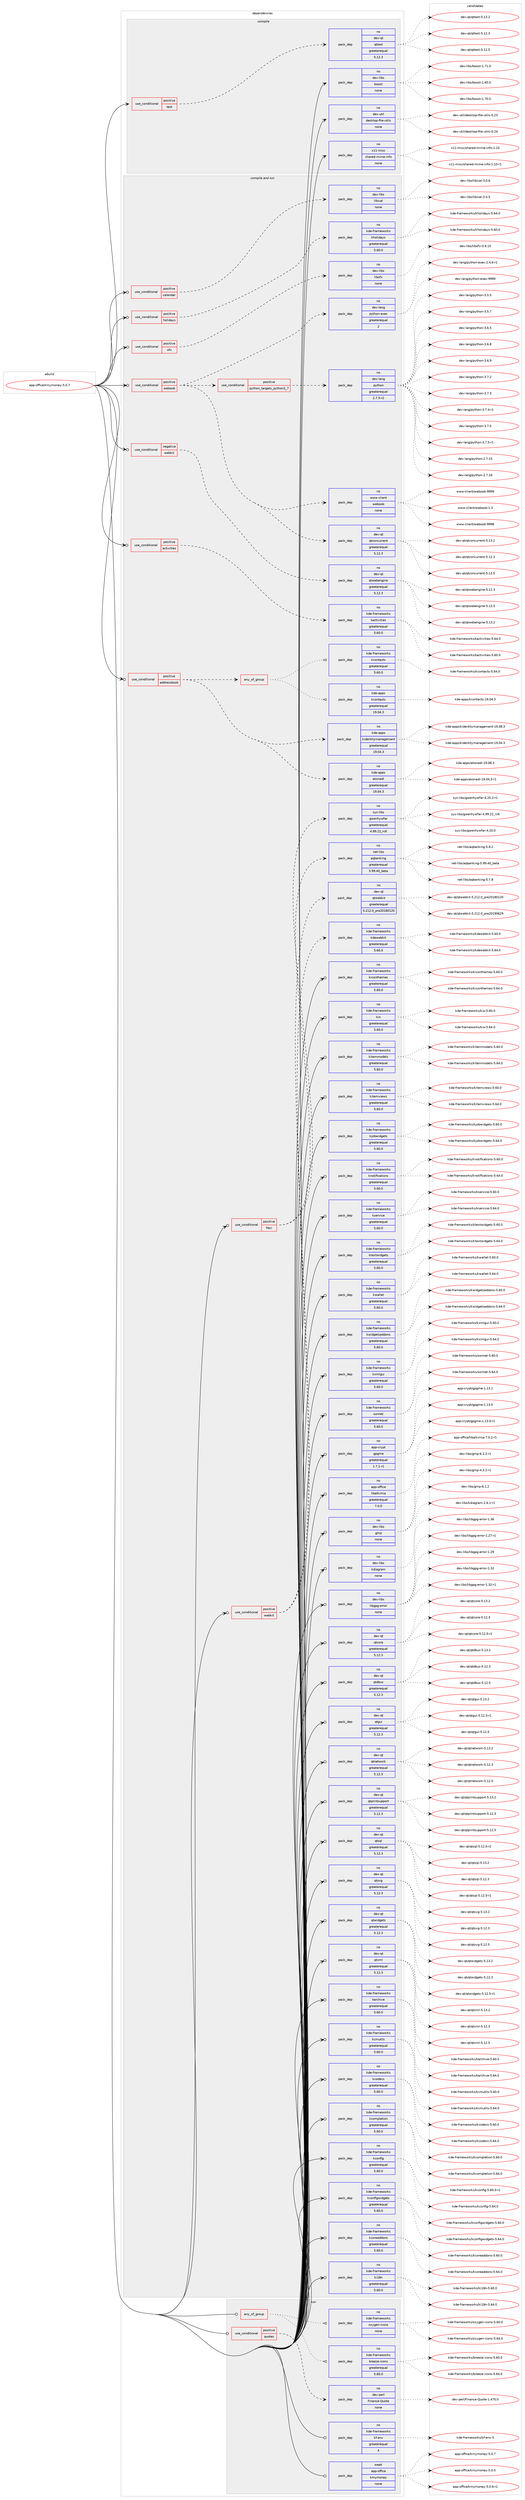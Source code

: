 digraph prolog {

# *************
# Graph options
# *************

newrank=true;
concentrate=true;
compound=true;
graph [rankdir=LR,fontname=Helvetica,fontsize=10,ranksep=1.5];#, ranksep=2.5, nodesep=0.2];
edge  [arrowhead=vee];
node  [fontname=Helvetica,fontsize=10];

# **********
# The ebuild
# **********

subgraph cluster_leftcol {
color=gray;
rank=same;
label=<<i>ebuild</i>>;
id [label="app-office/kmymoney-5.0.7", color=red, width=4, href="../app-office/kmymoney-5.0.7.svg"];
}

# ****************
# The dependencies
# ****************

subgraph cluster_midcol {
color=gray;
label=<<i>dependencies</i>>;
subgraph cluster_compile {
fillcolor="#eeeeee";
style=filled;
label=<<i>compile</i>>;
subgraph cond120029 {
dependency502723 [label=<<TABLE BORDER="0" CELLBORDER="1" CELLSPACING="0" CELLPADDING="4"><TR><TD ROWSPAN="3" CELLPADDING="10">use_conditional</TD></TR><TR><TD>positive</TD></TR><TR><TD>test</TD></TR></TABLE>>, shape=none, color=red];
subgraph pack373608 {
dependency502724 [label=<<TABLE BORDER="0" CELLBORDER="1" CELLSPACING="0" CELLPADDING="4" WIDTH="220"><TR><TD ROWSPAN="6" CELLPADDING="30">pack_dep</TD></TR><TR><TD WIDTH="110">no</TD></TR><TR><TD>dev-qt</TD></TR><TR><TD>qttest</TD></TR><TR><TD>greaterequal</TD></TR><TR><TD>5.12.3</TD></TR></TABLE>>, shape=none, color=blue];
}
dependency502723:e -> dependency502724:w [weight=20,style="dashed",arrowhead="vee"];
}
id:e -> dependency502723:w [weight=20,style="solid",arrowhead="vee"];
subgraph pack373609 {
dependency502725 [label=<<TABLE BORDER="0" CELLBORDER="1" CELLSPACING="0" CELLPADDING="4" WIDTH="220"><TR><TD ROWSPAN="6" CELLPADDING="30">pack_dep</TD></TR><TR><TD WIDTH="110">no</TD></TR><TR><TD>dev-libs</TD></TR><TR><TD>boost</TD></TR><TR><TD>none</TD></TR><TR><TD></TD></TR></TABLE>>, shape=none, color=blue];
}
id:e -> dependency502725:w [weight=20,style="solid",arrowhead="vee"];
subgraph pack373610 {
dependency502726 [label=<<TABLE BORDER="0" CELLBORDER="1" CELLSPACING="0" CELLPADDING="4" WIDTH="220"><TR><TD ROWSPAN="6" CELLPADDING="30">pack_dep</TD></TR><TR><TD WIDTH="110">no</TD></TR><TR><TD>dev-util</TD></TR><TR><TD>desktop-file-utils</TD></TR><TR><TD>none</TD></TR><TR><TD></TD></TR></TABLE>>, shape=none, color=blue];
}
id:e -> dependency502726:w [weight=20,style="solid",arrowhead="vee"];
subgraph pack373611 {
dependency502727 [label=<<TABLE BORDER="0" CELLBORDER="1" CELLSPACING="0" CELLPADDING="4" WIDTH="220"><TR><TD ROWSPAN="6" CELLPADDING="30">pack_dep</TD></TR><TR><TD WIDTH="110">no</TD></TR><TR><TD>x11-misc</TD></TR><TR><TD>shared-mime-info</TD></TR><TR><TD>none</TD></TR><TR><TD></TD></TR></TABLE>>, shape=none, color=blue];
}
id:e -> dependency502727:w [weight=20,style="solid",arrowhead="vee"];
}
subgraph cluster_compileandrun {
fillcolor="#eeeeee";
style=filled;
label=<<i>compile and run</i>>;
subgraph cond120030 {
dependency502728 [label=<<TABLE BORDER="0" CELLBORDER="1" CELLSPACING="0" CELLPADDING="4"><TR><TD ROWSPAN="3" CELLPADDING="10">use_conditional</TD></TR><TR><TD>negative</TD></TR><TR><TD>webkit</TD></TR></TABLE>>, shape=none, color=red];
subgraph pack373612 {
dependency502729 [label=<<TABLE BORDER="0" CELLBORDER="1" CELLSPACING="0" CELLPADDING="4" WIDTH="220"><TR><TD ROWSPAN="6" CELLPADDING="30">pack_dep</TD></TR><TR><TD WIDTH="110">no</TD></TR><TR><TD>dev-qt</TD></TR><TR><TD>qtwebengine</TD></TR><TR><TD>greaterequal</TD></TR><TR><TD>5.12.3</TD></TR></TABLE>>, shape=none, color=blue];
}
dependency502728:e -> dependency502729:w [weight=20,style="dashed",arrowhead="vee"];
}
id:e -> dependency502728:w [weight=20,style="solid",arrowhead="odotvee"];
subgraph cond120031 {
dependency502730 [label=<<TABLE BORDER="0" CELLBORDER="1" CELLSPACING="0" CELLPADDING="4"><TR><TD ROWSPAN="3" CELLPADDING="10">use_conditional</TD></TR><TR><TD>positive</TD></TR><TR><TD>activities</TD></TR></TABLE>>, shape=none, color=red];
subgraph pack373613 {
dependency502731 [label=<<TABLE BORDER="0" CELLBORDER="1" CELLSPACING="0" CELLPADDING="4" WIDTH="220"><TR><TD ROWSPAN="6" CELLPADDING="30">pack_dep</TD></TR><TR><TD WIDTH="110">no</TD></TR><TR><TD>kde-frameworks</TD></TR><TR><TD>kactivities</TD></TR><TR><TD>greaterequal</TD></TR><TR><TD>5.60.0</TD></TR></TABLE>>, shape=none, color=blue];
}
dependency502730:e -> dependency502731:w [weight=20,style="dashed",arrowhead="vee"];
}
id:e -> dependency502730:w [weight=20,style="solid",arrowhead="odotvee"];
subgraph cond120032 {
dependency502732 [label=<<TABLE BORDER="0" CELLBORDER="1" CELLSPACING="0" CELLPADDING="4"><TR><TD ROWSPAN="3" CELLPADDING="10">use_conditional</TD></TR><TR><TD>positive</TD></TR><TR><TD>addressbook</TD></TR></TABLE>>, shape=none, color=red];
subgraph any8770 {
dependency502733 [label=<<TABLE BORDER="0" CELLBORDER="1" CELLSPACING="0" CELLPADDING="4"><TR><TD CELLPADDING="10">any_of_group</TD></TR></TABLE>>, shape=none, color=red];subgraph pack373614 {
dependency502734 [label=<<TABLE BORDER="0" CELLBORDER="1" CELLSPACING="0" CELLPADDING="4" WIDTH="220"><TR><TD ROWSPAN="6" CELLPADDING="30">pack_dep</TD></TR><TR><TD WIDTH="110">no</TD></TR><TR><TD>kde-frameworks</TD></TR><TR><TD>kcontacts</TD></TR><TR><TD>greaterequal</TD></TR><TR><TD>5.60.0</TD></TR></TABLE>>, shape=none, color=blue];
}
dependency502733:e -> dependency502734:w [weight=20,style="dotted",arrowhead="oinv"];
subgraph pack373615 {
dependency502735 [label=<<TABLE BORDER="0" CELLBORDER="1" CELLSPACING="0" CELLPADDING="4" WIDTH="220"><TR><TD ROWSPAN="6" CELLPADDING="30">pack_dep</TD></TR><TR><TD WIDTH="110">no</TD></TR><TR><TD>kde-apps</TD></TR><TR><TD>kcontacts</TD></TR><TR><TD>greaterequal</TD></TR><TR><TD>19.04.3</TD></TR></TABLE>>, shape=none, color=blue];
}
dependency502733:e -> dependency502735:w [weight=20,style="dotted",arrowhead="oinv"];
}
dependency502732:e -> dependency502733:w [weight=20,style="dashed",arrowhead="vee"];
subgraph pack373616 {
dependency502736 [label=<<TABLE BORDER="0" CELLBORDER="1" CELLSPACING="0" CELLPADDING="4" WIDTH="220"><TR><TD ROWSPAN="6" CELLPADDING="30">pack_dep</TD></TR><TR><TD WIDTH="110">no</TD></TR><TR><TD>kde-apps</TD></TR><TR><TD>akonadi</TD></TR><TR><TD>greaterequal</TD></TR><TR><TD>19.04.3</TD></TR></TABLE>>, shape=none, color=blue];
}
dependency502732:e -> dependency502736:w [weight=20,style="dashed",arrowhead="vee"];
subgraph pack373617 {
dependency502737 [label=<<TABLE BORDER="0" CELLBORDER="1" CELLSPACING="0" CELLPADDING="4" WIDTH="220"><TR><TD ROWSPAN="6" CELLPADDING="30">pack_dep</TD></TR><TR><TD WIDTH="110">no</TD></TR><TR><TD>kde-apps</TD></TR><TR><TD>kidentitymanagement</TD></TR><TR><TD>greaterequal</TD></TR><TR><TD>19.04.3</TD></TR></TABLE>>, shape=none, color=blue];
}
dependency502732:e -> dependency502737:w [weight=20,style="dashed",arrowhead="vee"];
}
id:e -> dependency502732:w [weight=20,style="solid",arrowhead="odotvee"];
subgraph cond120033 {
dependency502738 [label=<<TABLE BORDER="0" CELLBORDER="1" CELLSPACING="0" CELLPADDING="4"><TR><TD ROWSPAN="3" CELLPADDING="10">use_conditional</TD></TR><TR><TD>positive</TD></TR><TR><TD>calendar</TD></TR></TABLE>>, shape=none, color=red];
subgraph pack373618 {
dependency502739 [label=<<TABLE BORDER="0" CELLBORDER="1" CELLSPACING="0" CELLPADDING="4" WIDTH="220"><TR><TD ROWSPAN="6" CELLPADDING="30">pack_dep</TD></TR><TR><TD WIDTH="110">no</TD></TR><TR><TD>dev-libs</TD></TR><TR><TD>libical</TD></TR><TR><TD>none</TD></TR><TR><TD></TD></TR></TABLE>>, shape=none, color=blue];
}
dependency502738:e -> dependency502739:w [weight=20,style="dashed",arrowhead="vee"];
}
id:e -> dependency502738:w [weight=20,style="solid",arrowhead="odotvee"];
subgraph cond120034 {
dependency502740 [label=<<TABLE BORDER="0" CELLBORDER="1" CELLSPACING="0" CELLPADDING="4"><TR><TD ROWSPAN="3" CELLPADDING="10">use_conditional</TD></TR><TR><TD>positive</TD></TR><TR><TD>hbci</TD></TR></TABLE>>, shape=none, color=red];
subgraph pack373619 {
dependency502741 [label=<<TABLE BORDER="0" CELLBORDER="1" CELLSPACING="0" CELLPADDING="4" WIDTH="220"><TR><TD ROWSPAN="6" CELLPADDING="30">pack_dep</TD></TR><TR><TD WIDTH="110">no</TD></TR><TR><TD>net-libs</TD></TR><TR><TD>aqbanking</TD></TR><TR><TD>greaterequal</TD></TR><TR><TD>5.99.40_beta</TD></TR></TABLE>>, shape=none, color=blue];
}
dependency502740:e -> dependency502741:w [weight=20,style="dashed",arrowhead="vee"];
subgraph pack373620 {
dependency502742 [label=<<TABLE BORDER="0" CELLBORDER="1" CELLSPACING="0" CELLPADDING="4" WIDTH="220"><TR><TD ROWSPAN="6" CELLPADDING="30">pack_dep</TD></TR><TR><TD WIDTH="110">no</TD></TR><TR><TD>sys-libs</TD></TR><TR><TD>gwenhywfar</TD></TR><TR><TD>greaterequal</TD></TR><TR><TD>4.99.22_rc6</TD></TR></TABLE>>, shape=none, color=blue];
}
dependency502740:e -> dependency502742:w [weight=20,style="dashed",arrowhead="vee"];
}
id:e -> dependency502740:w [weight=20,style="solid",arrowhead="odotvee"];
subgraph cond120035 {
dependency502743 [label=<<TABLE BORDER="0" CELLBORDER="1" CELLSPACING="0" CELLPADDING="4"><TR><TD ROWSPAN="3" CELLPADDING="10">use_conditional</TD></TR><TR><TD>positive</TD></TR><TR><TD>holidays</TD></TR></TABLE>>, shape=none, color=red];
subgraph pack373621 {
dependency502744 [label=<<TABLE BORDER="0" CELLBORDER="1" CELLSPACING="0" CELLPADDING="4" WIDTH="220"><TR><TD ROWSPAN="6" CELLPADDING="30">pack_dep</TD></TR><TR><TD WIDTH="110">no</TD></TR><TR><TD>kde-frameworks</TD></TR><TR><TD>kholidays</TD></TR><TR><TD>greaterequal</TD></TR><TR><TD>5.60.0</TD></TR></TABLE>>, shape=none, color=blue];
}
dependency502743:e -> dependency502744:w [weight=20,style="dashed",arrowhead="vee"];
}
id:e -> dependency502743:w [weight=20,style="solid",arrowhead="odotvee"];
subgraph cond120036 {
dependency502745 [label=<<TABLE BORDER="0" CELLBORDER="1" CELLSPACING="0" CELLPADDING="4"><TR><TD ROWSPAN="3" CELLPADDING="10">use_conditional</TD></TR><TR><TD>positive</TD></TR><TR><TD>ofx</TD></TR></TABLE>>, shape=none, color=red];
subgraph pack373622 {
dependency502746 [label=<<TABLE BORDER="0" CELLBORDER="1" CELLSPACING="0" CELLPADDING="4" WIDTH="220"><TR><TD ROWSPAN="6" CELLPADDING="30">pack_dep</TD></TR><TR><TD WIDTH="110">no</TD></TR><TR><TD>dev-libs</TD></TR><TR><TD>libofx</TD></TR><TR><TD>none</TD></TR><TR><TD></TD></TR></TABLE>>, shape=none, color=blue];
}
dependency502745:e -> dependency502746:w [weight=20,style="dashed",arrowhead="vee"];
}
id:e -> dependency502745:w [weight=20,style="solid",arrowhead="odotvee"];
subgraph cond120037 {
dependency502747 [label=<<TABLE BORDER="0" CELLBORDER="1" CELLSPACING="0" CELLPADDING="4"><TR><TD ROWSPAN="3" CELLPADDING="10">use_conditional</TD></TR><TR><TD>positive</TD></TR><TR><TD>webkit</TD></TR></TABLE>>, shape=none, color=red];
subgraph pack373623 {
dependency502748 [label=<<TABLE BORDER="0" CELLBORDER="1" CELLSPACING="0" CELLPADDING="4" WIDTH="220"><TR><TD ROWSPAN="6" CELLPADDING="30">pack_dep</TD></TR><TR><TD WIDTH="110">no</TD></TR><TR><TD>kde-frameworks</TD></TR><TR><TD>kdewebkit</TD></TR><TR><TD>greaterequal</TD></TR><TR><TD>5.60.0</TD></TR></TABLE>>, shape=none, color=blue];
}
dependency502747:e -> dependency502748:w [weight=20,style="dashed",arrowhead="vee"];
subgraph pack373624 {
dependency502749 [label=<<TABLE BORDER="0" CELLBORDER="1" CELLSPACING="0" CELLPADDING="4" WIDTH="220"><TR><TD ROWSPAN="6" CELLPADDING="30">pack_dep</TD></TR><TR><TD WIDTH="110">no</TD></TR><TR><TD>dev-qt</TD></TR><TR><TD>qtwebkit</TD></TR><TR><TD>greaterequal</TD></TR><TR><TD>5.212.0_pre20180120</TD></TR></TABLE>>, shape=none, color=blue];
}
dependency502747:e -> dependency502749:w [weight=20,style="dashed",arrowhead="vee"];
}
id:e -> dependency502747:w [weight=20,style="solid",arrowhead="odotvee"];
subgraph cond120038 {
dependency502750 [label=<<TABLE BORDER="0" CELLBORDER="1" CELLSPACING="0" CELLPADDING="4"><TR><TD ROWSPAN="3" CELLPADDING="10">use_conditional</TD></TR><TR><TD>positive</TD></TR><TR><TD>weboob</TD></TR></TABLE>>, shape=none, color=red];
subgraph cond120039 {
dependency502751 [label=<<TABLE BORDER="0" CELLBORDER="1" CELLSPACING="0" CELLPADDING="4"><TR><TD ROWSPAN="3" CELLPADDING="10">use_conditional</TD></TR><TR><TD>positive</TD></TR><TR><TD>python_targets_python2_7</TD></TR></TABLE>>, shape=none, color=red];
subgraph pack373625 {
dependency502752 [label=<<TABLE BORDER="0" CELLBORDER="1" CELLSPACING="0" CELLPADDING="4" WIDTH="220"><TR><TD ROWSPAN="6" CELLPADDING="30">pack_dep</TD></TR><TR><TD WIDTH="110">no</TD></TR><TR><TD>dev-lang</TD></TR><TR><TD>python</TD></TR><TR><TD>greaterequal</TD></TR><TR><TD>2.7.5-r2</TD></TR></TABLE>>, shape=none, color=blue];
}
dependency502751:e -> dependency502752:w [weight=20,style="dashed",arrowhead="vee"];
}
dependency502750:e -> dependency502751:w [weight=20,style="dashed",arrowhead="vee"];
subgraph pack373626 {
dependency502753 [label=<<TABLE BORDER="0" CELLBORDER="1" CELLSPACING="0" CELLPADDING="4" WIDTH="220"><TR><TD ROWSPAN="6" CELLPADDING="30">pack_dep</TD></TR><TR><TD WIDTH="110">no</TD></TR><TR><TD>dev-lang</TD></TR><TR><TD>python-exec</TD></TR><TR><TD>greaterequal</TD></TR><TR><TD>2</TD></TR></TABLE>>, shape=none, color=blue];
}
dependency502750:e -> dependency502753:w [weight=20,style="dashed",arrowhead="vee"];
subgraph pack373627 {
dependency502754 [label=<<TABLE BORDER="0" CELLBORDER="1" CELLSPACING="0" CELLPADDING="4" WIDTH="220"><TR><TD ROWSPAN="6" CELLPADDING="30">pack_dep</TD></TR><TR><TD WIDTH="110">no</TD></TR><TR><TD>dev-qt</TD></TR><TR><TD>qtconcurrent</TD></TR><TR><TD>greaterequal</TD></TR><TR><TD>5.12.3</TD></TR></TABLE>>, shape=none, color=blue];
}
dependency502750:e -> dependency502754:w [weight=20,style="dashed",arrowhead="vee"];
subgraph pack373628 {
dependency502755 [label=<<TABLE BORDER="0" CELLBORDER="1" CELLSPACING="0" CELLPADDING="4" WIDTH="220"><TR><TD ROWSPAN="6" CELLPADDING="30">pack_dep</TD></TR><TR><TD WIDTH="110">no</TD></TR><TR><TD>www-client</TD></TR><TR><TD>weboob</TD></TR><TR><TD>none</TD></TR><TR><TD></TD></TR></TABLE>>, shape=none, color=blue];
}
dependency502750:e -> dependency502755:w [weight=20,style="dashed",arrowhead="vee"];
}
id:e -> dependency502750:w [weight=20,style="solid",arrowhead="odotvee"];
subgraph pack373629 {
dependency502756 [label=<<TABLE BORDER="0" CELLBORDER="1" CELLSPACING="0" CELLPADDING="4" WIDTH="220"><TR><TD ROWSPAN="6" CELLPADDING="30">pack_dep</TD></TR><TR><TD WIDTH="110">no</TD></TR><TR><TD>app-crypt</TD></TR><TR><TD>gpgme</TD></TR><TR><TD>greaterequal</TD></TR><TR><TD>1.7.1-r1</TD></TR></TABLE>>, shape=none, color=blue];
}
id:e -> dependency502756:w [weight=20,style="solid",arrowhead="odotvee"];
subgraph pack373630 {
dependency502757 [label=<<TABLE BORDER="0" CELLBORDER="1" CELLSPACING="0" CELLPADDING="4" WIDTH="220"><TR><TD ROWSPAN="6" CELLPADDING="30">pack_dep</TD></TR><TR><TD WIDTH="110">no</TD></TR><TR><TD>app-office</TD></TR><TR><TD>libalkimia</TD></TR><TR><TD>greaterequal</TD></TR><TR><TD>7.0.0</TD></TR></TABLE>>, shape=none, color=blue];
}
id:e -> dependency502757:w [weight=20,style="solid",arrowhead="odotvee"];
subgraph pack373631 {
dependency502758 [label=<<TABLE BORDER="0" CELLBORDER="1" CELLSPACING="0" CELLPADDING="4" WIDTH="220"><TR><TD ROWSPAN="6" CELLPADDING="30">pack_dep</TD></TR><TR><TD WIDTH="110">no</TD></TR><TR><TD>dev-libs</TD></TR><TR><TD>gmp</TD></TR><TR><TD>none</TD></TR><TR><TD></TD></TR></TABLE>>, shape=none, color=blue];
}
id:e -> dependency502758:w [weight=20,style="solid",arrowhead="odotvee"];
subgraph pack373632 {
dependency502759 [label=<<TABLE BORDER="0" CELLBORDER="1" CELLSPACING="0" CELLPADDING="4" WIDTH="220"><TR><TD ROWSPAN="6" CELLPADDING="30">pack_dep</TD></TR><TR><TD WIDTH="110">no</TD></TR><TR><TD>dev-libs</TD></TR><TR><TD>kdiagram</TD></TR><TR><TD>none</TD></TR><TR><TD></TD></TR></TABLE>>, shape=none, color=blue];
}
id:e -> dependency502759:w [weight=20,style="solid",arrowhead="odotvee"];
subgraph pack373633 {
dependency502760 [label=<<TABLE BORDER="0" CELLBORDER="1" CELLSPACING="0" CELLPADDING="4" WIDTH="220"><TR><TD ROWSPAN="6" CELLPADDING="30">pack_dep</TD></TR><TR><TD WIDTH="110">no</TD></TR><TR><TD>dev-libs</TD></TR><TR><TD>libgpg-error</TD></TR><TR><TD>none</TD></TR><TR><TD></TD></TR></TABLE>>, shape=none, color=blue];
}
id:e -> dependency502760:w [weight=20,style="solid",arrowhead="odotvee"];
subgraph pack373634 {
dependency502761 [label=<<TABLE BORDER="0" CELLBORDER="1" CELLSPACING="0" CELLPADDING="4" WIDTH="220"><TR><TD ROWSPAN="6" CELLPADDING="30">pack_dep</TD></TR><TR><TD WIDTH="110">no</TD></TR><TR><TD>dev-qt</TD></TR><TR><TD>qtcore</TD></TR><TR><TD>greaterequal</TD></TR><TR><TD>5.12.3</TD></TR></TABLE>>, shape=none, color=blue];
}
id:e -> dependency502761:w [weight=20,style="solid",arrowhead="odotvee"];
subgraph pack373635 {
dependency502762 [label=<<TABLE BORDER="0" CELLBORDER="1" CELLSPACING="0" CELLPADDING="4" WIDTH="220"><TR><TD ROWSPAN="6" CELLPADDING="30">pack_dep</TD></TR><TR><TD WIDTH="110">no</TD></TR><TR><TD>dev-qt</TD></TR><TR><TD>qtdbus</TD></TR><TR><TD>greaterequal</TD></TR><TR><TD>5.12.3</TD></TR></TABLE>>, shape=none, color=blue];
}
id:e -> dependency502762:w [weight=20,style="solid",arrowhead="odotvee"];
subgraph pack373636 {
dependency502763 [label=<<TABLE BORDER="0" CELLBORDER="1" CELLSPACING="0" CELLPADDING="4" WIDTH="220"><TR><TD ROWSPAN="6" CELLPADDING="30">pack_dep</TD></TR><TR><TD WIDTH="110">no</TD></TR><TR><TD>dev-qt</TD></TR><TR><TD>qtgui</TD></TR><TR><TD>greaterequal</TD></TR><TR><TD>5.12.3</TD></TR></TABLE>>, shape=none, color=blue];
}
id:e -> dependency502763:w [weight=20,style="solid",arrowhead="odotvee"];
subgraph pack373637 {
dependency502764 [label=<<TABLE BORDER="0" CELLBORDER="1" CELLSPACING="0" CELLPADDING="4" WIDTH="220"><TR><TD ROWSPAN="6" CELLPADDING="30">pack_dep</TD></TR><TR><TD WIDTH="110">no</TD></TR><TR><TD>dev-qt</TD></TR><TR><TD>qtnetwork</TD></TR><TR><TD>greaterequal</TD></TR><TR><TD>5.12.3</TD></TR></TABLE>>, shape=none, color=blue];
}
id:e -> dependency502764:w [weight=20,style="solid",arrowhead="odotvee"];
subgraph pack373638 {
dependency502765 [label=<<TABLE BORDER="0" CELLBORDER="1" CELLSPACING="0" CELLPADDING="4" WIDTH="220"><TR><TD ROWSPAN="6" CELLPADDING="30">pack_dep</TD></TR><TR><TD WIDTH="110">no</TD></TR><TR><TD>dev-qt</TD></TR><TR><TD>qtprintsupport</TD></TR><TR><TD>greaterequal</TD></TR><TR><TD>5.12.3</TD></TR></TABLE>>, shape=none, color=blue];
}
id:e -> dependency502765:w [weight=20,style="solid",arrowhead="odotvee"];
subgraph pack373639 {
dependency502766 [label=<<TABLE BORDER="0" CELLBORDER="1" CELLSPACING="0" CELLPADDING="4" WIDTH="220"><TR><TD ROWSPAN="6" CELLPADDING="30">pack_dep</TD></TR><TR><TD WIDTH="110">no</TD></TR><TR><TD>dev-qt</TD></TR><TR><TD>qtsql</TD></TR><TR><TD>greaterequal</TD></TR><TR><TD>5.12.3</TD></TR></TABLE>>, shape=none, color=blue];
}
id:e -> dependency502766:w [weight=20,style="solid",arrowhead="odotvee"];
subgraph pack373640 {
dependency502767 [label=<<TABLE BORDER="0" CELLBORDER="1" CELLSPACING="0" CELLPADDING="4" WIDTH="220"><TR><TD ROWSPAN="6" CELLPADDING="30">pack_dep</TD></TR><TR><TD WIDTH="110">no</TD></TR><TR><TD>dev-qt</TD></TR><TR><TD>qtsvg</TD></TR><TR><TD>greaterequal</TD></TR><TR><TD>5.12.3</TD></TR></TABLE>>, shape=none, color=blue];
}
id:e -> dependency502767:w [weight=20,style="solid",arrowhead="odotvee"];
subgraph pack373641 {
dependency502768 [label=<<TABLE BORDER="0" CELLBORDER="1" CELLSPACING="0" CELLPADDING="4" WIDTH="220"><TR><TD ROWSPAN="6" CELLPADDING="30">pack_dep</TD></TR><TR><TD WIDTH="110">no</TD></TR><TR><TD>dev-qt</TD></TR><TR><TD>qtwidgets</TD></TR><TR><TD>greaterequal</TD></TR><TR><TD>5.12.3</TD></TR></TABLE>>, shape=none, color=blue];
}
id:e -> dependency502768:w [weight=20,style="solid",arrowhead="odotvee"];
subgraph pack373642 {
dependency502769 [label=<<TABLE BORDER="0" CELLBORDER="1" CELLSPACING="0" CELLPADDING="4" WIDTH="220"><TR><TD ROWSPAN="6" CELLPADDING="30">pack_dep</TD></TR><TR><TD WIDTH="110">no</TD></TR><TR><TD>dev-qt</TD></TR><TR><TD>qtxml</TD></TR><TR><TD>greaterequal</TD></TR><TR><TD>5.12.3</TD></TR></TABLE>>, shape=none, color=blue];
}
id:e -> dependency502769:w [weight=20,style="solid",arrowhead="odotvee"];
subgraph pack373643 {
dependency502770 [label=<<TABLE BORDER="0" CELLBORDER="1" CELLSPACING="0" CELLPADDING="4" WIDTH="220"><TR><TD ROWSPAN="6" CELLPADDING="30">pack_dep</TD></TR><TR><TD WIDTH="110">no</TD></TR><TR><TD>kde-frameworks</TD></TR><TR><TD>karchive</TD></TR><TR><TD>greaterequal</TD></TR><TR><TD>5.60.0</TD></TR></TABLE>>, shape=none, color=blue];
}
id:e -> dependency502770:w [weight=20,style="solid",arrowhead="odotvee"];
subgraph pack373644 {
dependency502771 [label=<<TABLE BORDER="0" CELLBORDER="1" CELLSPACING="0" CELLPADDING="4" WIDTH="220"><TR><TD ROWSPAN="6" CELLPADDING="30">pack_dep</TD></TR><TR><TD WIDTH="110">no</TD></TR><TR><TD>kde-frameworks</TD></TR><TR><TD>kcmutils</TD></TR><TR><TD>greaterequal</TD></TR><TR><TD>5.60.0</TD></TR></TABLE>>, shape=none, color=blue];
}
id:e -> dependency502771:w [weight=20,style="solid",arrowhead="odotvee"];
subgraph pack373645 {
dependency502772 [label=<<TABLE BORDER="0" CELLBORDER="1" CELLSPACING="0" CELLPADDING="4" WIDTH="220"><TR><TD ROWSPAN="6" CELLPADDING="30">pack_dep</TD></TR><TR><TD WIDTH="110">no</TD></TR><TR><TD>kde-frameworks</TD></TR><TR><TD>kcodecs</TD></TR><TR><TD>greaterequal</TD></TR><TR><TD>5.60.0</TD></TR></TABLE>>, shape=none, color=blue];
}
id:e -> dependency502772:w [weight=20,style="solid",arrowhead="odotvee"];
subgraph pack373646 {
dependency502773 [label=<<TABLE BORDER="0" CELLBORDER="1" CELLSPACING="0" CELLPADDING="4" WIDTH="220"><TR><TD ROWSPAN="6" CELLPADDING="30">pack_dep</TD></TR><TR><TD WIDTH="110">no</TD></TR><TR><TD>kde-frameworks</TD></TR><TR><TD>kcompletion</TD></TR><TR><TD>greaterequal</TD></TR><TR><TD>5.60.0</TD></TR></TABLE>>, shape=none, color=blue];
}
id:e -> dependency502773:w [weight=20,style="solid",arrowhead="odotvee"];
subgraph pack373647 {
dependency502774 [label=<<TABLE BORDER="0" CELLBORDER="1" CELLSPACING="0" CELLPADDING="4" WIDTH="220"><TR><TD ROWSPAN="6" CELLPADDING="30">pack_dep</TD></TR><TR><TD WIDTH="110">no</TD></TR><TR><TD>kde-frameworks</TD></TR><TR><TD>kconfig</TD></TR><TR><TD>greaterequal</TD></TR><TR><TD>5.60.0</TD></TR></TABLE>>, shape=none, color=blue];
}
id:e -> dependency502774:w [weight=20,style="solid",arrowhead="odotvee"];
subgraph pack373648 {
dependency502775 [label=<<TABLE BORDER="0" CELLBORDER="1" CELLSPACING="0" CELLPADDING="4" WIDTH="220"><TR><TD ROWSPAN="6" CELLPADDING="30">pack_dep</TD></TR><TR><TD WIDTH="110">no</TD></TR><TR><TD>kde-frameworks</TD></TR><TR><TD>kconfigwidgets</TD></TR><TR><TD>greaterequal</TD></TR><TR><TD>5.60.0</TD></TR></TABLE>>, shape=none, color=blue];
}
id:e -> dependency502775:w [weight=20,style="solid",arrowhead="odotvee"];
subgraph pack373649 {
dependency502776 [label=<<TABLE BORDER="0" CELLBORDER="1" CELLSPACING="0" CELLPADDING="4" WIDTH="220"><TR><TD ROWSPAN="6" CELLPADDING="30">pack_dep</TD></TR><TR><TD WIDTH="110">no</TD></TR><TR><TD>kde-frameworks</TD></TR><TR><TD>kcoreaddons</TD></TR><TR><TD>greaterequal</TD></TR><TR><TD>5.60.0</TD></TR></TABLE>>, shape=none, color=blue];
}
id:e -> dependency502776:w [weight=20,style="solid",arrowhead="odotvee"];
subgraph pack373650 {
dependency502777 [label=<<TABLE BORDER="0" CELLBORDER="1" CELLSPACING="0" CELLPADDING="4" WIDTH="220"><TR><TD ROWSPAN="6" CELLPADDING="30">pack_dep</TD></TR><TR><TD WIDTH="110">no</TD></TR><TR><TD>kde-frameworks</TD></TR><TR><TD>ki18n</TD></TR><TR><TD>greaterequal</TD></TR><TR><TD>5.60.0</TD></TR></TABLE>>, shape=none, color=blue];
}
id:e -> dependency502777:w [weight=20,style="solid",arrowhead="odotvee"];
subgraph pack373651 {
dependency502778 [label=<<TABLE BORDER="0" CELLBORDER="1" CELLSPACING="0" CELLPADDING="4" WIDTH="220"><TR><TD ROWSPAN="6" CELLPADDING="30">pack_dep</TD></TR><TR><TD WIDTH="110">no</TD></TR><TR><TD>kde-frameworks</TD></TR><TR><TD>kiconthemes</TD></TR><TR><TD>greaterequal</TD></TR><TR><TD>5.60.0</TD></TR></TABLE>>, shape=none, color=blue];
}
id:e -> dependency502778:w [weight=20,style="solid",arrowhead="odotvee"];
subgraph pack373652 {
dependency502779 [label=<<TABLE BORDER="0" CELLBORDER="1" CELLSPACING="0" CELLPADDING="4" WIDTH="220"><TR><TD ROWSPAN="6" CELLPADDING="30">pack_dep</TD></TR><TR><TD WIDTH="110">no</TD></TR><TR><TD>kde-frameworks</TD></TR><TR><TD>kio</TD></TR><TR><TD>greaterequal</TD></TR><TR><TD>5.60.0</TD></TR></TABLE>>, shape=none, color=blue];
}
id:e -> dependency502779:w [weight=20,style="solid",arrowhead="odotvee"];
subgraph pack373653 {
dependency502780 [label=<<TABLE BORDER="0" CELLBORDER="1" CELLSPACING="0" CELLPADDING="4" WIDTH="220"><TR><TD ROWSPAN="6" CELLPADDING="30">pack_dep</TD></TR><TR><TD WIDTH="110">no</TD></TR><TR><TD>kde-frameworks</TD></TR><TR><TD>kitemmodels</TD></TR><TR><TD>greaterequal</TD></TR><TR><TD>5.60.0</TD></TR></TABLE>>, shape=none, color=blue];
}
id:e -> dependency502780:w [weight=20,style="solid",arrowhead="odotvee"];
subgraph pack373654 {
dependency502781 [label=<<TABLE BORDER="0" CELLBORDER="1" CELLSPACING="0" CELLPADDING="4" WIDTH="220"><TR><TD ROWSPAN="6" CELLPADDING="30">pack_dep</TD></TR><TR><TD WIDTH="110">no</TD></TR><TR><TD>kde-frameworks</TD></TR><TR><TD>kitemviews</TD></TR><TR><TD>greaterequal</TD></TR><TR><TD>5.60.0</TD></TR></TABLE>>, shape=none, color=blue];
}
id:e -> dependency502781:w [weight=20,style="solid",arrowhead="odotvee"];
subgraph pack373655 {
dependency502782 [label=<<TABLE BORDER="0" CELLBORDER="1" CELLSPACING="0" CELLPADDING="4" WIDTH="220"><TR><TD ROWSPAN="6" CELLPADDING="30">pack_dep</TD></TR><TR><TD WIDTH="110">no</TD></TR><TR><TD>kde-frameworks</TD></TR><TR><TD>kjobwidgets</TD></TR><TR><TD>greaterequal</TD></TR><TR><TD>5.60.0</TD></TR></TABLE>>, shape=none, color=blue];
}
id:e -> dependency502782:w [weight=20,style="solid",arrowhead="odotvee"];
subgraph pack373656 {
dependency502783 [label=<<TABLE BORDER="0" CELLBORDER="1" CELLSPACING="0" CELLPADDING="4" WIDTH="220"><TR><TD ROWSPAN="6" CELLPADDING="30">pack_dep</TD></TR><TR><TD WIDTH="110">no</TD></TR><TR><TD>kde-frameworks</TD></TR><TR><TD>knotifications</TD></TR><TR><TD>greaterequal</TD></TR><TR><TD>5.60.0</TD></TR></TABLE>>, shape=none, color=blue];
}
id:e -> dependency502783:w [weight=20,style="solid",arrowhead="odotvee"];
subgraph pack373657 {
dependency502784 [label=<<TABLE BORDER="0" CELLBORDER="1" CELLSPACING="0" CELLPADDING="4" WIDTH="220"><TR><TD ROWSPAN="6" CELLPADDING="30">pack_dep</TD></TR><TR><TD WIDTH="110">no</TD></TR><TR><TD>kde-frameworks</TD></TR><TR><TD>kservice</TD></TR><TR><TD>greaterequal</TD></TR><TR><TD>5.60.0</TD></TR></TABLE>>, shape=none, color=blue];
}
id:e -> dependency502784:w [weight=20,style="solid",arrowhead="odotvee"];
subgraph pack373658 {
dependency502785 [label=<<TABLE BORDER="0" CELLBORDER="1" CELLSPACING="0" CELLPADDING="4" WIDTH="220"><TR><TD ROWSPAN="6" CELLPADDING="30">pack_dep</TD></TR><TR><TD WIDTH="110">no</TD></TR><TR><TD>kde-frameworks</TD></TR><TR><TD>ktextwidgets</TD></TR><TR><TD>greaterequal</TD></TR><TR><TD>5.60.0</TD></TR></TABLE>>, shape=none, color=blue];
}
id:e -> dependency502785:w [weight=20,style="solid",arrowhead="odotvee"];
subgraph pack373659 {
dependency502786 [label=<<TABLE BORDER="0" CELLBORDER="1" CELLSPACING="0" CELLPADDING="4" WIDTH="220"><TR><TD ROWSPAN="6" CELLPADDING="30">pack_dep</TD></TR><TR><TD WIDTH="110">no</TD></TR><TR><TD>kde-frameworks</TD></TR><TR><TD>kwallet</TD></TR><TR><TD>greaterequal</TD></TR><TR><TD>5.60.0</TD></TR></TABLE>>, shape=none, color=blue];
}
id:e -> dependency502786:w [weight=20,style="solid",arrowhead="odotvee"];
subgraph pack373660 {
dependency502787 [label=<<TABLE BORDER="0" CELLBORDER="1" CELLSPACING="0" CELLPADDING="4" WIDTH="220"><TR><TD ROWSPAN="6" CELLPADDING="30">pack_dep</TD></TR><TR><TD WIDTH="110">no</TD></TR><TR><TD>kde-frameworks</TD></TR><TR><TD>kwidgetsaddons</TD></TR><TR><TD>greaterequal</TD></TR><TR><TD>5.60.0</TD></TR></TABLE>>, shape=none, color=blue];
}
id:e -> dependency502787:w [weight=20,style="solid",arrowhead="odotvee"];
subgraph pack373661 {
dependency502788 [label=<<TABLE BORDER="0" CELLBORDER="1" CELLSPACING="0" CELLPADDING="4" WIDTH="220"><TR><TD ROWSPAN="6" CELLPADDING="30">pack_dep</TD></TR><TR><TD WIDTH="110">no</TD></TR><TR><TD>kde-frameworks</TD></TR><TR><TD>kxmlgui</TD></TR><TR><TD>greaterequal</TD></TR><TR><TD>5.60.0</TD></TR></TABLE>>, shape=none, color=blue];
}
id:e -> dependency502788:w [weight=20,style="solid",arrowhead="odotvee"];
subgraph pack373662 {
dependency502789 [label=<<TABLE BORDER="0" CELLBORDER="1" CELLSPACING="0" CELLPADDING="4" WIDTH="220"><TR><TD ROWSPAN="6" CELLPADDING="30">pack_dep</TD></TR><TR><TD WIDTH="110">no</TD></TR><TR><TD>kde-frameworks</TD></TR><TR><TD>sonnet</TD></TR><TR><TD>greaterequal</TD></TR><TR><TD>5.60.0</TD></TR></TABLE>>, shape=none, color=blue];
}
id:e -> dependency502789:w [weight=20,style="solid",arrowhead="odotvee"];
}
subgraph cluster_run {
fillcolor="#eeeeee";
style=filled;
label=<<i>run</i>>;
subgraph any8771 {
dependency502790 [label=<<TABLE BORDER="0" CELLBORDER="1" CELLSPACING="0" CELLPADDING="4"><TR><TD CELLPADDING="10">any_of_group</TD></TR></TABLE>>, shape=none, color=red];subgraph pack373663 {
dependency502791 [label=<<TABLE BORDER="0" CELLBORDER="1" CELLSPACING="0" CELLPADDING="4" WIDTH="220"><TR><TD ROWSPAN="6" CELLPADDING="30">pack_dep</TD></TR><TR><TD WIDTH="110">no</TD></TR><TR><TD>kde-frameworks</TD></TR><TR><TD>breeze-icons</TD></TR><TR><TD>greaterequal</TD></TR><TR><TD>5.60.0</TD></TR></TABLE>>, shape=none, color=blue];
}
dependency502790:e -> dependency502791:w [weight=20,style="dotted",arrowhead="oinv"];
subgraph pack373664 {
dependency502792 [label=<<TABLE BORDER="0" CELLBORDER="1" CELLSPACING="0" CELLPADDING="4" WIDTH="220"><TR><TD ROWSPAN="6" CELLPADDING="30">pack_dep</TD></TR><TR><TD WIDTH="110">no</TD></TR><TR><TD>kde-frameworks</TD></TR><TR><TD>oxygen-icons</TD></TR><TR><TD>none</TD></TR><TR><TD></TD></TR></TABLE>>, shape=none, color=blue];
}
dependency502790:e -> dependency502792:w [weight=20,style="dotted",arrowhead="oinv"];
}
id:e -> dependency502790:w [weight=20,style="solid",arrowhead="odot"];
subgraph cond120040 {
dependency502793 [label=<<TABLE BORDER="0" CELLBORDER="1" CELLSPACING="0" CELLPADDING="4"><TR><TD ROWSPAN="3" CELLPADDING="10">use_conditional</TD></TR><TR><TD>positive</TD></TR><TR><TD>quotes</TD></TR></TABLE>>, shape=none, color=red];
subgraph pack373665 {
dependency502794 [label=<<TABLE BORDER="0" CELLBORDER="1" CELLSPACING="0" CELLPADDING="4" WIDTH="220"><TR><TD ROWSPAN="6" CELLPADDING="30">pack_dep</TD></TR><TR><TD WIDTH="110">no</TD></TR><TR><TD>dev-perl</TD></TR><TR><TD>Finance-Quote</TD></TR><TR><TD>none</TD></TR><TR><TD></TD></TR></TABLE>>, shape=none, color=blue];
}
dependency502793:e -> dependency502794:w [weight=20,style="dashed",arrowhead="vee"];
}
id:e -> dependency502793:w [weight=20,style="solid",arrowhead="odot"];
subgraph pack373666 {
dependency502795 [label=<<TABLE BORDER="0" CELLBORDER="1" CELLSPACING="0" CELLPADDING="4" WIDTH="220"><TR><TD ROWSPAN="6" CELLPADDING="30">pack_dep</TD></TR><TR><TD WIDTH="110">no</TD></TR><TR><TD>kde-frameworks</TD></TR><TR><TD>kf-env</TD></TR><TR><TD>greaterequal</TD></TR><TR><TD>4</TD></TR></TABLE>>, shape=none, color=blue];
}
id:e -> dependency502795:w [weight=20,style="solid",arrowhead="odot"];
subgraph pack373667 {
dependency502796 [label=<<TABLE BORDER="0" CELLBORDER="1" CELLSPACING="0" CELLPADDING="4" WIDTH="220"><TR><TD ROWSPAN="6" CELLPADDING="30">pack_dep</TD></TR><TR><TD WIDTH="110">weak</TD></TR><TR><TD>app-office</TD></TR><TR><TD>kmymoney</TD></TR><TR><TD>none</TD></TR><TR><TD></TD></TR></TABLE>>, shape=none, color=blue];
}
id:e -> dependency502796:w [weight=20,style="solid",arrowhead="odot"];
}
}

# **************
# The candidates
# **************

subgraph cluster_choices {
rank=same;
color=gray;
label=<<i>candidates</i>>;

subgraph choice373608 {
color=black;
nodesep=1;
choice100101118451131164711311611610111511645534649504651 [label="dev-qt/qttest-5.12.3", color=red, width=4,href="../dev-qt/qttest-5.12.3.svg"];
choice100101118451131164711311611610111511645534649504653 [label="dev-qt/qttest-5.12.5", color=red, width=4,href="../dev-qt/qttest-5.12.5.svg"];
choice100101118451131164711311611610111511645534649514650 [label="dev-qt/qttest-5.13.2", color=red, width=4,href="../dev-qt/qttest-5.13.2.svg"];
dependency502724:e -> choice100101118451131164711311611610111511645534649504651:w [style=dotted,weight="100"];
dependency502724:e -> choice100101118451131164711311611610111511645534649504653:w [style=dotted,weight="100"];
dependency502724:e -> choice100101118451131164711311611610111511645534649514650:w [style=dotted,weight="100"];
}
subgraph choice373609 {
color=black;
nodesep=1;
choice1001011184510810598115479811111111511645494654534648 [label="dev-libs/boost-1.65.0", color=red, width=4,href="../dev-libs/boost-1.65.0.svg"];
choice1001011184510810598115479811111111511645494655484648 [label="dev-libs/boost-1.70.0", color=red, width=4,href="../dev-libs/boost-1.70.0.svg"];
choice1001011184510810598115479811111111511645494655494648 [label="dev-libs/boost-1.71.0", color=red, width=4,href="../dev-libs/boost-1.71.0.svg"];
dependency502725:e -> choice1001011184510810598115479811111111511645494654534648:w [style=dotted,weight="100"];
dependency502725:e -> choice1001011184510810598115479811111111511645494655484648:w [style=dotted,weight="100"];
dependency502725:e -> choice1001011184510810598115479811111111511645494655494648:w [style=dotted,weight="100"];
}
subgraph choice373610 {
color=black;
nodesep=1;
choice100101118451171161051084710010111510711611111245102105108101451171161051081154548465051 [label="dev-util/desktop-file-utils-0.23", color=red, width=4,href="../dev-util/desktop-file-utils-0.23.svg"];
choice100101118451171161051084710010111510711611111245102105108101451171161051081154548465052 [label="dev-util/desktop-file-utils-0.24", color=red, width=4,href="../dev-util/desktop-file-utils-0.24.svg"];
dependency502726:e -> choice100101118451171161051084710010111510711611111245102105108101451171161051081154548465051:w [style=dotted,weight="100"];
dependency502726:e -> choice100101118451171161051084710010111510711611111245102105108101451171161051081154548465052:w [style=dotted,weight="100"];
}
subgraph choice373611 {
color=black;
nodesep=1;
choice12049494510910511599471151049711410110045109105109101451051101021114549464948 [label="x11-misc/shared-mime-info-1.10", color=red, width=4,href="../x11-misc/shared-mime-info-1.10.svg"];
choice120494945109105115994711510497114101100451091051091014510511010211145494649484511449 [label="x11-misc/shared-mime-info-1.10-r1", color=red, width=4,href="../x11-misc/shared-mime-info-1.10-r1.svg"];
dependency502727:e -> choice12049494510910511599471151049711410110045109105109101451051101021114549464948:w [style=dotted,weight="100"];
dependency502727:e -> choice120494945109105115994711510497114101100451091051091014510511010211145494649484511449:w [style=dotted,weight="100"];
}
subgraph choice373612 {
color=black;
nodesep=1;
choice10010111845113116471131161191019810111010310511010145534649504651 [label="dev-qt/qtwebengine-5.12.3", color=red, width=4,href="../dev-qt/qtwebengine-5.12.3.svg"];
choice10010111845113116471131161191019810111010310511010145534649504653 [label="dev-qt/qtwebengine-5.12.5", color=red, width=4,href="../dev-qt/qtwebengine-5.12.5.svg"];
choice10010111845113116471131161191019810111010310511010145534649514650 [label="dev-qt/qtwebengine-5.13.2", color=red, width=4,href="../dev-qt/qtwebengine-5.13.2.svg"];
dependency502729:e -> choice10010111845113116471131161191019810111010310511010145534649504651:w [style=dotted,weight="100"];
dependency502729:e -> choice10010111845113116471131161191019810111010310511010145534649504653:w [style=dotted,weight="100"];
dependency502729:e -> choice10010111845113116471131161191019810111010310511010145534649514650:w [style=dotted,weight="100"];
}
subgraph choice373613 {
color=black;
nodesep=1;
choice107100101451021149710910111911111410711547107979911610511810511610510111545534654484648 [label="kde-frameworks/kactivities-5.60.0", color=red, width=4,href="../kde-frameworks/kactivities-5.60.0.svg"];
choice107100101451021149710910111911111410711547107979911610511810511610510111545534654524648 [label="kde-frameworks/kactivities-5.64.0", color=red, width=4,href="../kde-frameworks/kactivities-5.64.0.svg"];
dependency502731:e -> choice107100101451021149710910111911111410711547107979911610511810511610510111545534654484648:w [style=dotted,weight="100"];
dependency502731:e -> choice107100101451021149710910111911111410711547107979911610511810511610510111545534654524648:w [style=dotted,weight="100"];
}
subgraph choice373614 {
color=black;
nodesep=1;
choice10710010145102114971091011191111141071154710799111110116979911611545534654524648 [label="kde-frameworks/kcontacts-5.64.0", color=red, width=4,href="../kde-frameworks/kcontacts-5.64.0.svg"];
dependency502734:e -> choice10710010145102114971091011191111141071154710799111110116979911611545534654524648:w [style=dotted,weight="100"];
}
subgraph choice373615 {
color=black;
nodesep=1;
choice1071001014597112112115471079911111011697991161154549574648524651 [label="kde-apps/kcontacts-19.04.3", color=red, width=4,href="../kde-apps/kcontacts-19.04.3.svg"];
dependency502735:e -> choice1071001014597112112115471079911111011697991161154549574648524651:w [style=dotted,weight="100"];
}
subgraph choice373616 {
color=black;
nodesep=1;
choice107100101459711211211547971071111109710010545495746485246514511449 [label="kde-apps/akonadi-19.04.3-r1", color=red, width=4,href="../kde-apps/akonadi-19.04.3-r1.svg"];
choice10710010145971121121154797107111110971001054549574648564651 [label="kde-apps/akonadi-19.08.3", color=red, width=4,href="../kde-apps/akonadi-19.08.3.svg"];
dependency502736:e -> choice107100101459711211211547971071111109710010545495746485246514511449:w [style=dotted,weight="100"];
dependency502736:e -> choice10710010145971121121154797107111110971001054549574648564651:w [style=dotted,weight="100"];
}
subgraph choice373617 {
color=black;
nodesep=1;
choice10710010145971121121154710710510010111011610511612110997110971031011091011101164549574648524651 [label="kde-apps/kidentitymanagement-19.04.3", color=red, width=4,href="../kde-apps/kidentitymanagement-19.04.3.svg"];
choice10710010145971121121154710710510010111011610511612110997110971031011091011101164549574648564651 [label="kde-apps/kidentitymanagement-19.08.3", color=red, width=4,href="../kde-apps/kidentitymanagement-19.08.3.svg"];
dependency502737:e -> choice10710010145971121121154710710510010111011610511612110997110971031011091011101164549574648524651:w [style=dotted,weight="100"];
dependency502737:e -> choice10710010145971121121154710710510010111011610511612110997110971031011091011101164549574648564651:w [style=dotted,weight="100"];
}
subgraph choice373618 {
color=black;
nodesep=1;
choice100101118451081059811547108105981059997108455146484653 [label="dev-libs/libical-3.0.5", color=red, width=4,href="../dev-libs/libical-3.0.5.svg"];
choice100101118451081059811547108105981059997108455146484654 [label="dev-libs/libical-3.0.6", color=red, width=4,href="../dev-libs/libical-3.0.6.svg"];
dependency502739:e -> choice100101118451081059811547108105981059997108455146484653:w [style=dotted,weight="100"];
dependency502739:e -> choice100101118451081059811547108105981059997108455146484654:w [style=dotted,weight="100"];
}
subgraph choice373619 {
color=black;
nodesep=1;
choice110101116451081059811547971139897110107105110103455346554656 [label="net-libs/aqbanking-5.7.8", color=red, width=4,href="../net-libs/aqbanking-5.7.8.svg"];
choice110101116451081059811547971139897110107105110103455346564650 [label="net-libs/aqbanking-5.8.2", color=red, width=4,href="../net-libs/aqbanking-5.8.2.svg"];
choice1101011164510810598115479711398971101071051101034553465757465248959810111697 [label="net-libs/aqbanking-5.99.40_beta", color=red, width=4,href="../net-libs/aqbanking-5.99.40_beta.svg"];
dependency502741:e -> choice110101116451081059811547971139897110107105110103455346554656:w [style=dotted,weight="100"];
dependency502741:e -> choice110101116451081059811547971139897110107105110103455346564650:w [style=dotted,weight="100"];
dependency502741:e -> choice1101011164510810598115479711398971101071051101034553465757465248959810111697:w [style=dotted,weight="100"];
}
subgraph choice373620 {
color=black;
nodesep=1;
choice1151211154510810598115471031191011101041211191029711445524650484648 [label="sys-libs/gwenhywfar-4.20.0", color=red, width=4,href="../sys-libs/gwenhywfar-4.20.0.svg"];
choice11512111545108105981154710311910111010412111910297114455246504846504511449 [label="sys-libs/gwenhywfar-4.20.2-r1", color=red, width=4,href="../sys-libs/gwenhywfar-4.20.2-r1.svg"];
choice115121115451081059811547103119101110104121119102971144552465757465050951149954 [label="sys-libs/gwenhywfar-4.99.22_rc6", color=red, width=4,href="../sys-libs/gwenhywfar-4.99.22_rc6.svg"];
dependency502742:e -> choice1151211154510810598115471031191011101041211191029711445524650484648:w [style=dotted,weight="100"];
dependency502742:e -> choice11512111545108105981154710311910111010412111910297114455246504846504511449:w [style=dotted,weight="100"];
dependency502742:e -> choice115121115451081059811547103119101110104121119102971144552465757465050951149954:w [style=dotted,weight="100"];
}
subgraph choice373621 {
color=black;
nodesep=1;
choice1071001014510211497109101119111114107115471071041111081051009712111545534654484648 [label="kde-frameworks/kholidays-5.60.0", color=red, width=4,href="../kde-frameworks/kholidays-5.60.0.svg"];
choice1071001014510211497109101119111114107115471071041111081051009712111545534654524648 [label="kde-frameworks/kholidays-5.64.0", color=red, width=4,href="../kde-frameworks/kholidays-5.64.0.svg"];
dependency502744:e -> choice1071001014510211497109101119111114107115471071041111081051009712111545534654484648:w [style=dotted,weight="100"];
dependency502744:e -> choice1071001014510211497109101119111114107115471071041111081051009712111545534654524648:w [style=dotted,weight="100"];
}
subgraph choice373622 {
color=black;
nodesep=1;
choice1001011184510810598115471081059811110212045484657464953 [label="dev-libs/libofx-0.9.15", color=red, width=4,href="../dev-libs/libofx-0.9.15.svg"];
dependency502746:e -> choice1001011184510810598115471081059811110212045484657464953:w [style=dotted,weight="100"];
}
subgraph choice373623 {
color=black;
nodesep=1;
choice1071001014510211497109101119111114107115471071001011191019810710511645534654484648 [label="kde-frameworks/kdewebkit-5.60.0", color=red, width=4,href="../kde-frameworks/kdewebkit-5.60.0.svg"];
choice1071001014510211497109101119111114107115471071001011191019810710511645534654524648 [label="kde-frameworks/kdewebkit-5.64.0", color=red, width=4,href="../kde-frameworks/kdewebkit-5.64.0.svg"];
dependency502748:e -> choice1071001014510211497109101119111114107115471071001011191019810710511645534654484648:w [style=dotted,weight="100"];
dependency502748:e -> choice1071001014510211497109101119111114107115471071001011191019810710511645534654524648:w [style=dotted,weight="100"];
}
subgraph choice373624 {
color=black;
nodesep=1;
choice1001011184511311647113116119101981071051164553465049504648951121141015048495648495048 [label="dev-qt/qtwebkit-5.212.0_pre20180120", color=red, width=4,href="../dev-qt/qtwebkit-5.212.0_pre20180120.svg"];
choice1001011184511311647113116119101981071051164553465049504648951121141015048495748545057 [label="dev-qt/qtwebkit-5.212.0_pre20190629", color=red, width=4,href="../dev-qt/qtwebkit-5.212.0_pre20190629.svg"];
dependency502749:e -> choice1001011184511311647113116119101981071051164553465049504648951121141015048495648495048:w [style=dotted,weight="100"];
dependency502749:e -> choice1001011184511311647113116119101981071051164553465049504648951121141015048495748545057:w [style=dotted,weight="100"];
}
subgraph choice373625 {
color=black;
nodesep=1;
choice10010111845108971101034711212111610411111045504655464953 [label="dev-lang/python-2.7.15", color=red, width=4,href="../dev-lang/python-2.7.15.svg"];
choice10010111845108971101034711212111610411111045504655464954 [label="dev-lang/python-2.7.16", color=red, width=4,href="../dev-lang/python-2.7.16.svg"];
choice100101118451089711010347112121116104111110455146534653 [label="dev-lang/python-3.5.5", color=red, width=4,href="../dev-lang/python-3.5.5.svg"];
choice100101118451089711010347112121116104111110455146534655 [label="dev-lang/python-3.5.7", color=red, width=4,href="../dev-lang/python-3.5.7.svg"];
choice100101118451089711010347112121116104111110455146544653 [label="dev-lang/python-3.6.5", color=red, width=4,href="../dev-lang/python-3.6.5.svg"];
choice100101118451089711010347112121116104111110455146544656 [label="dev-lang/python-3.6.8", color=red, width=4,href="../dev-lang/python-3.6.8.svg"];
choice100101118451089711010347112121116104111110455146544657 [label="dev-lang/python-3.6.9", color=red, width=4,href="../dev-lang/python-3.6.9.svg"];
choice100101118451089711010347112121116104111110455146554650 [label="dev-lang/python-3.7.2", color=red, width=4,href="../dev-lang/python-3.7.2.svg"];
choice100101118451089711010347112121116104111110455146554651 [label="dev-lang/python-3.7.3", color=red, width=4,href="../dev-lang/python-3.7.3.svg"];
choice1001011184510897110103471121211161041111104551465546524511449 [label="dev-lang/python-3.7.4-r1", color=red, width=4,href="../dev-lang/python-3.7.4-r1.svg"];
choice100101118451089711010347112121116104111110455146554653 [label="dev-lang/python-3.7.5", color=red, width=4,href="../dev-lang/python-3.7.5.svg"];
choice1001011184510897110103471121211161041111104551465546534511449 [label="dev-lang/python-3.7.5-r1", color=red, width=4,href="../dev-lang/python-3.7.5-r1.svg"];
dependency502752:e -> choice10010111845108971101034711212111610411111045504655464953:w [style=dotted,weight="100"];
dependency502752:e -> choice10010111845108971101034711212111610411111045504655464954:w [style=dotted,weight="100"];
dependency502752:e -> choice100101118451089711010347112121116104111110455146534653:w [style=dotted,weight="100"];
dependency502752:e -> choice100101118451089711010347112121116104111110455146534655:w [style=dotted,weight="100"];
dependency502752:e -> choice100101118451089711010347112121116104111110455146544653:w [style=dotted,weight="100"];
dependency502752:e -> choice100101118451089711010347112121116104111110455146544656:w [style=dotted,weight="100"];
dependency502752:e -> choice100101118451089711010347112121116104111110455146544657:w [style=dotted,weight="100"];
dependency502752:e -> choice100101118451089711010347112121116104111110455146554650:w [style=dotted,weight="100"];
dependency502752:e -> choice100101118451089711010347112121116104111110455146554651:w [style=dotted,weight="100"];
dependency502752:e -> choice1001011184510897110103471121211161041111104551465546524511449:w [style=dotted,weight="100"];
dependency502752:e -> choice100101118451089711010347112121116104111110455146554653:w [style=dotted,weight="100"];
dependency502752:e -> choice1001011184510897110103471121211161041111104551465546534511449:w [style=dotted,weight="100"];
}
subgraph choice373626 {
color=black;
nodesep=1;
choice10010111845108971101034711212111610411111045101120101994550465246544511449 [label="dev-lang/python-exec-2.4.6-r1", color=red, width=4,href="../dev-lang/python-exec-2.4.6-r1.svg"];
choice10010111845108971101034711212111610411111045101120101994557575757 [label="dev-lang/python-exec-9999", color=red, width=4,href="../dev-lang/python-exec-9999.svg"];
dependency502753:e -> choice10010111845108971101034711212111610411111045101120101994550465246544511449:w [style=dotted,weight="100"];
dependency502753:e -> choice10010111845108971101034711212111610411111045101120101994557575757:w [style=dotted,weight="100"];
}
subgraph choice373627 {
color=black;
nodesep=1;
choice1001011184511311647113116991111109911711411410111011645534649504651 [label="dev-qt/qtconcurrent-5.12.3", color=red, width=4,href="../dev-qt/qtconcurrent-5.12.3.svg"];
choice1001011184511311647113116991111109911711411410111011645534649504653 [label="dev-qt/qtconcurrent-5.12.5", color=red, width=4,href="../dev-qt/qtconcurrent-5.12.5.svg"];
choice1001011184511311647113116991111109911711411410111011645534649514650 [label="dev-qt/qtconcurrent-5.13.2", color=red, width=4,href="../dev-qt/qtconcurrent-5.13.2.svg"];
dependency502754:e -> choice1001011184511311647113116991111109911711411410111011645534649504651:w [style=dotted,weight="100"];
dependency502754:e -> choice1001011184511311647113116991111109911711411410111011645534649504653:w [style=dotted,weight="100"];
dependency502754:e -> choice1001011184511311647113116991111109911711411410111011645534649514650:w [style=dotted,weight="100"];
}
subgraph choice373628 {
color=black;
nodesep=1;
choice119119119459910810510111011647119101981111119845494651 [label="www-client/weboob-1.3", color=red, width=4,href="../www-client/weboob-1.3.svg"];
choice11911911945991081051011101164711910198111111984557575756 [label="www-client/weboob-9998", color=red, width=4,href="../www-client/weboob-9998.svg"];
choice11911911945991081051011101164711910198111111984557575757 [label="www-client/weboob-9999", color=red, width=4,href="../www-client/weboob-9999.svg"];
dependency502755:e -> choice119119119459910810510111011647119101981111119845494651:w [style=dotted,weight="100"];
dependency502755:e -> choice11911911945991081051011101164711910198111111984557575756:w [style=dotted,weight="100"];
dependency502755:e -> choice11911911945991081051011101164711910198111111984557575757:w [style=dotted,weight="100"];
}
subgraph choice373629 {
color=black;
nodesep=1;
choice9711211245991141211121164710311210310910145494649514648 [label="app-crypt/gpgme-1.13.0", color=red, width=4,href="../app-crypt/gpgme-1.13.0.svg"];
choice97112112459911412111211647103112103109101454946495146484511449 [label="app-crypt/gpgme-1.13.0-r1", color=red, width=4,href="../app-crypt/gpgme-1.13.0-r1.svg"];
choice9711211245991141211121164710311210310910145494649514649 [label="app-crypt/gpgme-1.13.1", color=red, width=4,href="../app-crypt/gpgme-1.13.1.svg"];
dependency502756:e -> choice9711211245991141211121164710311210310910145494649514648:w [style=dotted,weight="100"];
dependency502756:e -> choice97112112459911412111211647103112103109101454946495146484511449:w [style=dotted,weight="100"];
dependency502756:e -> choice9711211245991141211121164710311210310910145494649514649:w [style=dotted,weight="100"];
}
subgraph choice373630 {
color=black;
nodesep=1;
choice971121124511110210210599101471081059897108107105109105974555464846504511449 [label="app-office/libalkimia-7.0.2-r1", color=red, width=4,href="../app-office/libalkimia-7.0.2-r1.svg"];
dependency502757:e -> choice971121124511110210210599101471081059897108107105109105974555464846504511449:w [style=dotted,weight="100"];
}
subgraph choice373631 {
color=black;
nodesep=1;
choice1001011184510810598115471031091124552465146504511449 [label="dev-libs/gmp-4.3.2-r1", color=red, width=4,href="../dev-libs/gmp-4.3.2-r1.svg"];
choice100101118451081059811547103109112455446494650 [label="dev-libs/gmp-6.1.2", color=red, width=4,href="../dev-libs/gmp-6.1.2.svg"];
choice1001011184510810598115471031091124554464946504511449 [label="dev-libs/gmp-6.1.2-r1", color=red, width=4,href="../dev-libs/gmp-6.1.2-r1.svg"];
dependency502758:e -> choice1001011184510810598115471031091124552465146504511449:w [style=dotted,weight="100"];
dependency502758:e -> choice100101118451081059811547103109112455446494650:w [style=dotted,weight="100"];
dependency502758:e -> choice1001011184510810598115471031091124554464946504511449:w [style=dotted,weight="100"];
}
subgraph choice373632 {
color=black;
nodesep=1;
choice10010111845108105981154710710010597103114971094550465446494511449 [label="dev-libs/kdiagram-2.6.1-r1", color=red, width=4,href="../dev-libs/kdiagram-2.6.1-r1.svg"];
dependency502759:e -> choice10010111845108105981154710710010597103114971094550465446494511449:w [style=dotted,weight="100"];
}
subgraph choice373633 {
color=black;
nodesep=1;
choice100101118451081059811547108105981031121034510111411411111445494650554511449 [label="dev-libs/libgpg-error-1.27-r1", color=red, width=4,href="../dev-libs/libgpg-error-1.27-r1.svg"];
choice10010111845108105981154710810598103112103451011141141111144549465057 [label="dev-libs/libgpg-error-1.29", color=red, width=4,href="../dev-libs/libgpg-error-1.29.svg"];
choice10010111845108105981154710810598103112103451011141141111144549465150 [label="dev-libs/libgpg-error-1.32", color=red, width=4,href="../dev-libs/libgpg-error-1.32.svg"];
choice100101118451081059811547108105981031121034510111411411111445494651504511449 [label="dev-libs/libgpg-error-1.32-r1", color=red, width=4,href="../dev-libs/libgpg-error-1.32-r1.svg"];
choice10010111845108105981154710810598103112103451011141141111144549465154 [label="dev-libs/libgpg-error-1.36", color=red, width=4,href="../dev-libs/libgpg-error-1.36.svg"];
dependency502760:e -> choice100101118451081059811547108105981031121034510111411411111445494650554511449:w [style=dotted,weight="100"];
dependency502760:e -> choice10010111845108105981154710810598103112103451011141141111144549465057:w [style=dotted,weight="100"];
dependency502760:e -> choice10010111845108105981154710810598103112103451011141141111144549465150:w [style=dotted,weight="100"];
dependency502760:e -> choice100101118451081059811547108105981031121034510111411411111445494651504511449:w [style=dotted,weight="100"];
dependency502760:e -> choice10010111845108105981154710810598103112103451011141141111144549465154:w [style=dotted,weight="100"];
}
subgraph choice373634 {
color=black;
nodesep=1;
choice10010111845113116471131169911111410145534649504651 [label="dev-qt/qtcore-5.12.3", color=red, width=4,href="../dev-qt/qtcore-5.12.3.svg"];
choice100101118451131164711311699111114101455346495046534511449 [label="dev-qt/qtcore-5.12.5-r1", color=red, width=4,href="../dev-qt/qtcore-5.12.5-r1.svg"];
choice10010111845113116471131169911111410145534649514650 [label="dev-qt/qtcore-5.13.2", color=red, width=4,href="../dev-qt/qtcore-5.13.2.svg"];
dependency502761:e -> choice10010111845113116471131169911111410145534649504651:w [style=dotted,weight="100"];
dependency502761:e -> choice100101118451131164711311699111114101455346495046534511449:w [style=dotted,weight="100"];
dependency502761:e -> choice10010111845113116471131169911111410145534649514650:w [style=dotted,weight="100"];
}
subgraph choice373635 {
color=black;
nodesep=1;
choice10010111845113116471131161009811711545534649504651 [label="dev-qt/qtdbus-5.12.3", color=red, width=4,href="../dev-qt/qtdbus-5.12.3.svg"];
choice10010111845113116471131161009811711545534649504653 [label="dev-qt/qtdbus-5.12.5", color=red, width=4,href="../dev-qt/qtdbus-5.12.5.svg"];
choice10010111845113116471131161009811711545534649514650 [label="dev-qt/qtdbus-5.13.2", color=red, width=4,href="../dev-qt/qtdbus-5.13.2.svg"];
dependency502762:e -> choice10010111845113116471131161009811711545534649504651:w [style=dotted,weight="100"];
dependency502762:e -> choice10010111845113116471131161009811711545534649504653:w [style=dotted,weight="100"];
dependency502762:e -> choice10010111845113116471131161009811711545534649514650:w [style=dotted,weight="100"];
}
subgraph choice373636 {
color=black;
nodesep=1;
choice1001011184511311647113116103117105455346495046514511449 [label="dev-qt/qtgui-5.12.3-r1", color=red, width=4,href="../dev-qt/qtgui-5.12.3-r1.svg"];
choice100101118451131164711311610311710545534649504653 [label="dev-qt/qtgui-5.12.5", color=red, width=4,href="../dev-qt/qtgui-5.12.5.svg"];
choice100101118451131164711311610311710545534649514650 [label="dev-qt/qtgui-5.13.2", color=red, width=4,href="../dev-qt/qtgui-5.13.2.svg"];
dependency502763:e -> choice1001011184511311647113116103117105455346495046514511449:w [style=dotted,weight="100"];
dependency502763:e -> choice100101118451131164711311610311710545534649504653:w [style=dotted,weight="100"];
dependency502763:e -> choice100101118451131164711311610311710545534649514650:w [style=dotted,weight="100"];
}
subgraph choice373637 {
color=black;
nodesep=1;
choice100101118451131164711311611010111611911111410745534649504651 [label="dev-qt/qtnetwork-5.12.3", color=red, width=4,href="../dev-qt/qtnetwork-5.12.3.svg"];
choice100101118451131164711311611010111611911111410745534649504653 [label="dev-qt/qtnetwork-5.12.5", color=red, width=4,href="../dev-qt/qtnetwork-5.12.5.svg"];
choice100101118451131164711311611010111611911111410745534649514650 [label="dev-qt/qtnetwork-5.13.2", color=red, width=4,href="../dev-qt/qtnetwork-5.13.2.svg"];
dependency502764:e -> choice100101118451131164711311611010111611911111410745534649504651:w [style=dotted,weight="100"];
dependency502764:e -> choice100101118451131164711311611010111611911111410745534649504653:w [style=dotted,weight="100"];
dependency502764:e -> choice100101118451131164711311611010111611911111410745534649514650:w [style=dotted,weight="100"];
}
subgraph choice373638 {
color=black;
nodesep=1;
choice100101118451131164711311611211410511011611511711211211111411645534649504651 [label="dev-qt/qtprintsupport-5.12.3", color=red, width=4,href="../dev-qt/qtprintsupport-5.12.3.svg"];
choice100101118451131164711311611211410511011611511711211211111411645534649504653 [label="dev-qt/qtprintsupport-5.12.5", color=red, width=4,href="../dev-qt/qtprintsupport-5.12.5.svg"];
choice100101118451131164711311611211410511011611511711211211111411645534649514650 [label="dev-qt/qtprintsupport-5.13.2", color=red, width=4,href="../dev-qt/qtprintsupport-5.13.2.svg"];
dependency502765:e -> choice100101118451131164711311611211410511011611511711211211111411645534649504651:w [style=dotted,weight="100"];
dependency502765:e -> choice100101118451131164711311611211410511011611511711211211111411645534649504653:w [style=dotted,weight="100"];
dependency502765:e -> choice100101118451131164711311611211410511011611511711211211111411645534649514650:w [style=dotted,weight="100"];
}
subgraph choice373639 {
color=black;
nodesep=1;
choice100101118451131164711311611511310845534649504651 [label="dev-qt/qtsql-5.12.3", color=red, width=4,href="../dev-qt/qtsql-5.12.3.svg"];
choice1001011184511311647113116115113108455346495046534511449 [label="dev-qt/qtsql-5.12.5-r1", color=red, width=4,href="../dev-qt/qtsql-5.12.5-r1.svg"];
choice1001011184511311647113116115113108455346495046534511450 [label="dev-qt/qtsql-5.12.5-r2", color=red, width=4,href="../dev-qt/qtsql-5.12.5-r2.svg"];
choice100101118451131164711311611511310845534649514650 [label="dev-qt/qtsql-5.13.2", color=red, width=4,href="../dev-qt/qtsql-5.13.2.svg"];
dependency502766:e -> choice100101118451131164711311611511310845534649504651:w [style=dotted,weight="100"];
dependency502766:e -> choice1001011184511311647113116115113108455346495046534511449:w [style=dotted,weight="100"];
dependency502766:e -> choice1001011184511311647113116115113108455346495046534511450:w [style=dotted,weight="100"];
dependency502766:e -> choice100101118451131164711311611511310845534649514650:w [style=dotted,weight="100"];
}
subgraph choice373640 {
color=black;
nodesep=1;
choice100101118451131164711311611511810345534649504651 [label="dev-qt/qtsvg-5.12.3", color=red, width=4,href="../dev-qt/qtsvg-5.12.3.svg"];
choice100101118451131164711311611511810345534649504653 [label="dev-qt/qtsvg-5.12.5", color=red, width=4,href="../dev-qt/qtsvg-5.12.5.svg"];
choice100101118451131164711311611511810345534649514650 [label="dev-qt/qtsvg-5.13.2", color=red, width=4,href="../dev-qt/qtsvg-5.13.2.svg"];
dependency502767:e -> choice100101118451131164711311611511810345534649504651:w [style=dotted,weight="100"];
dependency502767:e -> choice100101118451131164711311611511810345534649504653:w [style=dotted,weight="100"];
dependency502767:e -> choice100101118451131164711311611511810345534649514650:w [style=dotted,weight="100"];
}
subgraph choice373641 {
color=black;
nodesep=1;
choice100101118451131164711311611910510010310111611545534649504651 [label="dev-qt/qtwidgets-5.12.3", color=red, width=4,href="../dev-qt/qtwidgets-5.12.3.svg"];
choice1001011184511311647113116119105100103101116115455346495046534511449 [label="dev-qt/qtwidgets-5.12.5-r1", color=red, width=4,href="../dev-qt/qtwidgets-5.12.5-r1.svg"];
choice100101118451131164711311611910510010310111611545534649514650 [label="dev-qt/qtwidgets-5.13.2", color=red, width=4,href="../dev-qt/qtwidgets-5.13.2.svg"];
dependency502768:e -> choice100101118451131164711311611910510010310111611545534649504651:w [style=dotted,weight="100"];
dependency502768:e -> choice1001011184511311647113116119105100103101116115455346495046534511449:w [style=dotted,weight="100"];
dependency502768:e -> choice100101118451131164711311611910510010310111611545534649514650:w [style=dotted,weight="100"];
}
subgraph choice373642 {
color=black;
nodesep=1;
choice100101118451131164711311612010910845534649504651 [label="dev-qt/qtxml-5.12.3", color=red, width=4,href="../dev-qt/qtxml-5.12.3.svg"];
choice100101118451131164711311612010910845534649504653 [label="dev-qt/qtxml-5.12.5", color=red, width=4,href="../dev-qt/qtxml-5.12.5.svg"];
choice100101118451131164711311612010910845534649514650 [label="dev-qt/qtxml-5.13.2", color=red, width=4,href="../dev-qt/qtxml-5.13.2.svg"];
dependency502769:e -> choice100101118451131164711311612010910845534649504651:w [style=dotted,weight="100"];
dependency502769:e -> choice100101118451131164711311612010910845534649504653:w [style=dotted,weight="100"];
dependency502769:e -> choice100101118451131164711311612010910845534649514650:w [style=dotted,weight="100"];
}
subgraph choice373643 {
color=black;
nodesep=1;
choice107100101451021149710910111911111410711547107971149910410511810145534654484648 [label="kde-frameworks/karchive-5.60.0", color=red, width=4,href="../kde-frameworks/karchive-5.60.0.svg"];
choice107100101451021149710910111911111410711547107971149910410511810145534654524648 [label="kde-frameworks/karchive-5.64.0", color=red, width=4,href="../kde-frameworks/karchive-5.64.0.svg"];
dependency502770:e -> choice107100101451021149710910111911111410711547107971149910410511810145534654484648:w [style=dotted,weight="100"];
dependency502770:e -> choice107100101451021149710910111911111410711547107971149910410511810145534654524648:w [style=dotted,weight="100"];
}
subgraph choice373644 {
color=black;
nodesep=1;
choice1071001014510211497109101119111114107115471079910911711610510811545534654484648 [label="kde-frameworks/kcmutils-5.60.0", color=red, width=4,href="../kde-frameworks/kcmutils-5.60.0.svg"];
choice1071001014510211497109101119111114107115471079910911711610510811545534654524648 [label="kde-frameworks/kcmutils-5.64.0", color=red, width=4,href="../kde-frameworks/kcmutils-5.64.0.svg"];
dependency502771:e -> choice1071001014510211497109101119111114107115471079910911711610510811545534654484648:w [style=dotted,weight="100"];
dependency502771:e -> choice1071001014510211497109101119111114107115471079910911711610510811545534654524648:w [style=dotted,weight="100"];
}
subgraph choice373645 {
color=black;
nodesep=1;
choice107100101451021149710910111911111410711547107991111001019911545534654484648 [label="kde-frameworks/kcodecs-5.60.0", color=red, width=4,href="../kde-frameworks/kcodecs-5.60.0.svg"];
choice107100101451021149710910111911111410711547107991111001019911545534654524648 [label="kde-frameworks/kcodecs-5.64.0", color=red, width=4,href="../kde-frameworks/kcodecs-5.64.0.svg"];
dependency502772:e -> choice107100101451021149710910111911111410711547107991111001019911545534654484648:w [style=dotted,weight="100"];
dependency502772:e -> choice107100101451021149710910111911111410711547107991111001019911545534654524648:w [style=dotted,weight="100"];
}
subgraph choice373646 {
color=black;
nodesep=1;
choice1071001014510211497109101119111114107115471079911110911210810111610511111045534654484648 [label="kde-frameworks/kcompletion-5.60.0", color=red, width=4,href="../kde-frameworks/kcompletion-5.60.0.svg"];
choice1071001014510211497109101119111114107115471079911110911210810111610511111045534654524648 [label="kde-frameworks/kcompletion-5.64.0", color=red, width=4,href="../kde-frameworks/kcompletion-5.64.0.svg"];
dependency502773:e -> choice1071001014510211497109101119111114107115471079911110911210810111610511111045534654484648:w [style=dotted,weight="100"];
dependency502773:e -> choice1071001014510211497109101119111114107115471079911110911210810111610511111045534654524648:w [style=dotted,weight="100"];
}
subgraph choice373647 {
color=black;
nodesep=1;
choice10710010145102114971091011191111141071154710799111110102105103455346544846484511449 [label="kde-frameworks/kconfig-5.60.0-r1", color=red, width=4,href="../kde-frameworks/kconfig-5.60.0-r1.svg"];
choice1071001014510211497109101119111114107115471079911111010210510345534654524648 [label="kde-frameworks/kconfig-5.64.0", color=red, width=4,href="../kde-frameworks/kconfig-5.64.0.svg"];
dependency502774:e -> choice10710010145102114971091011191111141071154710799111110102105103455346544846484511449:w [style=dotted,weight="100"];
dependency502774:e -> choice1071001014510211497109101119111114107115471079911111010210510345534654524648:w [style=dotted,weight="100"];
}
subgraph choice373648 {
color=black;
nodesep=1;
choice1071001014510211497109101119111114107115471079911111010210510311910510010310111611545534654484648 [label="kde-frameworks/kconfigwidgets-5.60.0", color=red, width=4,href="../kde-frameworks/kconfigwidgets-5.60.0.svg"];
choice1071001014510211497109101119111114107115471079911111010210510311910510010310111611545534654524648 [label="kde-frameworks/kconfigwidgets-5.64.0", color=red, width=4,href="../kde-frameworks/kconfigwidgets-5.64.0.svg"];
dependency502775:e -> choice1071001014510211497109101119111114107115471079911111010210510311910510010310111611545534654484648:w [style=dotted,weight="100"];
dependency502775:e -> choice1071001014510211497109101119111114107115471079911111010210510311910510010310111611545534654524648:w [style=dotted,weight="100"];
}
subgraph choice373649 {
color=black;
nodesep=1;
choice107100101451021149710910111911111410711547107991111141019710010011111011545534654484648 [label="kde-frameworks/kcoreaddons-5.60.0", color=red, width=4,href="../kde-frameworks/kcoreaddons-5.60.0.svg"];
choice107100101451021149710910111911111410711547107991111141019710010011111011545534654524648 [label="kde-frameworks/kcoreaddons-5.64.0", color=red, width=4,href="../kde-frameworks/kcoreaddons-5.64.0.svg"];
dependency502776:e -> choice107100101451021149710910111911111410711547107991111141019710010011111011545534654484648:w [style=dotted,weight="100"];
dependency502776:e -> choice107100101451021149710910111911111410711547107991111141019710010011111011545534654524648:w [style=dotted,weight="100"];
}
subgraph choice373650 {
color=black;
nodesep=1;
choice107100101451021149710910111911111410711547107105495611045534654484648 [label="kde-frameworks/ki18n-5.60.0", color=red, width=4,href="../kde-frameworks/ki18n-5.60.0.svg"];
choice107100101451021149710910111911111410711547107105495611045534654524648 [label="kde-frameworks/ki18n-5.64.0", color=red, width=4,href="../kde-frameworks/ki18n-5.64.0.svg"];
dependency502777:e -> choice107100101451021149710910111911111410711547107105495611045534654484648:w [style=dotted,weight="100"];
dependency502777:e -> choice107100101451021149710910111911111410711547107105495611045534654524648:w [style=dotted,weight="100"];
}
subgraph choice373651 {
color=black;
nodesep=1;
choice1071001014510211497109101119111114107115471071059911111011610410110910111545534654484648 [label="kde-frameworks/kiconthemes-5.60.0", color=red, width=4,href="../kde-frameworks/kiconthemes-5.60.0.svg"];
choice1071001014510211497109101119111114107115471071059911111011610410110910111545534654524648 [label="kde-frameworks/kiconthemes-5.64.0", color=red, width=4,href="../kde-frameworks/kiconthemes-5.64.0.svg"];
dependency502778:e -> choice1071001014510211497109101119111114107115471071059911111011610410110910111545534654484648:w [style=dotted,weight="100"];
dependency502778:e -> choice1071001014510211497109101119111114107115471071059911111011610410110910111545534654524648:w [style=dotted,weight="100"];
}
subgraph choice373652 {
color=black;
nodesep=1;
choice10710010145102114971091011191111141071154710710511145534654484648 [label="kde-frameworks/kio-5.60.0", color=red, width=4,href="../kde-frameworks/kio-5.60.0.svg"];
choice10710010145102114971091011191111141071154710710511145534654524648 [label="kde-frameworks/kio-5.64.0", color=red, width=4,href="../kde-frameworks/kio-5.64.0.svg"];
dependency502779:e -> choice10710010145102114971091011191111141071154710710511145534654484648:w [style=dotted,weight="100"];
dependency502779:e -> choice10710010145102114971091011191111141071154710710511145534654524648:w [style=dotted,weight="100"];
}
subgraph choice373653 {
color=black;
nodesep=1;
choice10710010145102114971091011191111141071154710710511610110910911110010110811545534654484648 [label="kde-frameworks/kitemmodels-5.60.0", color=red, width=4,href="../kde-frameworks/kitemmodels-5.60.0.svg"];
choice10710010145102114971091011191111141071154710710511610110910911110010110811545534654524648 [label="kde-frameworks/kitemmodels-5.64.0", color=red, width=4,href="../kde-frameworks/kitemmodels-5.64.0.svg"];
dependency502780:e -> choice10710010145102114971091011191111141071154710710511610110910911110010110811545534654484648:w [style=dotted,weight="100"];
dependency502780:e -> choice10710010145102114971091011191111141071154710710511610110910911110010110811545534654524648:w [style=dotted,weight="100"];
}
subgraph choice373654 {
color=black;
nodesep=1;
choice10710010145102114971091011191111141071154710710511610110911810510111911545534654484648 [label="kde-frameworks/kitemviews-5.60.0", color=red, width=4,href="../kde-frameworks/kitemviews-5.60.0.svg"];
choice10710010145102114971091011191111141071154710710511610110911810510111911545534654524648 [label="kde-frameworks/kitemviews-5.64.0", color=red, width=4,href="../kde-frameworks/kitemviews-5.64.0.svg"];
dependency502781:e -> choice10710010145102114971091011191111141071154710710511610110911810510111911545534654484648:w [style=dotted,weight="100"];
dependency502781:e -> choice10710010145102114971091011191111141071154710710511610110911810510111911545534654524648:w [style=dotted,weight="100"];
}
subgraph choice373655 {
color=black;
nodesep=1;
choice1071001014510211497109101119111114107115471071061119811910510010310111611545534654484648 [label="kde-frameworks/kjobwidgets-5.60.0", color=red, width=4,href="../kde-frameworks/kjobwidgets-5.60.0.svg"];
choice1071001014510211497109101119111114107115471071061119811910510010310111611545534654524648 [label="kde-frameworks/kjobwidgets-5.64.0", color=red, width=4,href="../kde-frameworks/kjobwidgets-5.64.0.svg"];
dependency502782:e -> choice1071001014510211497109101119111114107115471071061119811910510010310111611545534654484648:w [style=dotted,weight="100"];
dependency502782:e -> choice1071001014510211497109101119111114107115471071061119811910510010310111611545534654524648:w [style=dotted,weight="100"];
}
subgraph choice373656 {
color=black;
nodesep=1;
choice107100101451021149710910111911111410711547107110111116105102105999711610511111011545534654484648 [label="kde-frameworks/knotifications-5.60.0", color=red, width=4,href="../kde-frameworks/knotifications-5.60.0.svg"];
choice107100101451021149710910111911111410711547107110111116105102105999711610511111011545534654524648 [label="kde-frameworks/knotifications-5.64.0", color=red, width=4,href="../kde-frameworks/knotifications-5.64.0.svg"];
dependency502783:e -> choice107100101451021149710910111911111410711547107110111116105102105999711610511111011545534654484648:w [style=dotted,weight="100"];
dependency502783:e -> choice107100101451021149710910111911111410711547107110111116105102105999711610511111011545534654524648:w [style=dotted,weight="100"];
}
subgraph choice373657 {
color=black;
nodesep=1;
choice1071001014510211497109101119111114107115471071151011141181059910145534654484648 [label="kde-frameworks/kservice-5.60.0", color=red, width=4,href="../kde-frameworks/kservice-5.60.0.svg"];
choice1071001014510211497109101119111114107115471071151011141181059910145534654524648 [label="kde-frameworks/kservice-5.64.0", color=red, width=4,href="../kde-frameworks/kservice-5.64.0.svg"];
dependency502784:e -> choice1071001014510211497109101119111114107115471071151011141181059910145534654484648:w [style=dotted,weight="100"];
dependency502784:e -> choice1071001014510211497109101119111114107115471071151011141181059910145534654524648:w [style=dotted,weight="100"];
}
subgraph choice373658 {
color=black;
nodesep=1;
choice10710010145102114971091011191111141071154710711610112011611910510010310111611545534654484648 [label="kde-frameworks/ktextwidgets-5.60.0", color=red, width=4,href="../kde-frameworks/ktextwidgets-5.60.0.svg"];
choice10710010145102114971091011191111141071154710711610112011611910510010310111611545534654524648 [label="kde-frameworks/ktextwidgets-5.64.0", color=red, width=4,href="../kde-frameworks/ktextwidgets-5.64.0.svg"];
dependency502785:e -> choice10710010145102114971091011191111141071154710711610112011611910510010310111611545534654484648:w [style=dotted,weight="100"];
dependency502785:e -> choice10710010145102114971091011191111141071154710711610112011611910510010310111611545534654524648:w [style=dotted,weight="100"];
}
subgraph choice373659 {
color=black;
nodesep=1;
choice1071001014510211497109101119111114107115471071199710810810111645534654484648 [label="kde-frameworks/kwallet-5.60.0", color=red, width=4,href="../kde-frameworks/kwallet-5.60.0.svg"];
choice1071001014510211497109101119111114107115471071199710810810111645534654524648 [label="kde-frameworks/kwallet-5.64.0", color=red, width=4,href="../kde-frameworks/kwallet-5.64.0.svg"];
dependency502786:e -> choice1071001014510211497109101119111114107115471071199710810810111645534654484648:w [style=dotted,weight="100"];
dependency502786:e -> choice1071001014510211497109101119111114107115471071199710810810111645534654524648:w [style=dotted,weight="100"];
}
subgraph choice373660 {
color=black;
nodesep=1;
choice1071001014510211497109101119111114107115471071191051001031011161159710010011111011545534654484648 [label="kde-frameworks/kwidgetsaddons-5.60.0", color=red, width=4,href="../kde-frameworks/kwidgetsaddons-5.60.0.svg"];
choice1071001014510211497109101119111114107115471071191051001031011161159710010011111011545534654524648 [label="kde-frameworks/kwidgetsaddons-5.64.0", color=red, width=4,href="../kde-frameworks/kwidgetsaddons-5.64.0.svg"];
dependency502787:e -> choice1071001014510211497109101119111114107115471071191051001031011161159710010011111011545534654484648:w [style=dotted,weight="100"];
dependency502787:e -> choice1071001014510211497109101119111114107115471071191051001031011161159710010011111011545534654524648:w [style=dotted,weight="100"];
}
subgraph choice373661 {
color=black;
nodesep=1;
choice10710010145102114971091011191111141071154710712010910810311710545534654484648 [label="kde-frameworks/kxmlgui-5.60.0", color=red, width=4,href="../kde-frameworks/kxmlgui-5.60.0.svg"];
choice10710010145102114971091011191111141071154710712010910810311710545534654524648 [label="kde-frameworks/kxmlgui-5.64.0", color=red, width=4,href="../kde-frameworks/kxmlgui-5.64.0.svg"];
dependency502788:e -> choice10710010145102114971091011191111141071154710712010910810311710545534654484648:w [style=dotted,weight="100"];
dependency502788:e -> choice10710010145102114971091011191111141071154710712010910810311710545534654524648:w [style=dotted,weight="100"];
}
subgraph choice373662 {
color=black;
nodesep=1;
choice10710010145102114971091011191111141071154711511111011010111645534654484648 [label="kde-frameworks/sonnet-5.60.0", color=red, width=4,href="../kde-frameworks/sonnet-5.60.0.svg"];
choice10710010145102114971091011191111141071154711511111011010111645534654524648 [label="kde-frameworks/sonnet-5.64.0", color=red, width=4,href="../kde-frameworks/sonnet-5.64.0.svg"];
dependency502789:e -> choice10710010145102114971091011191111141071154711511111011010111645534654484648:w [style=dotted,weight="100"];
dependency502789:e -> choice10710010145102114971091011191111141071154711511111011010111645534654524648:w [style=dotted,weight="100"];
}
subgraph choice373663 {
color=black;
nodesep=1;
choice10710010145102114971091011191111141071154798114101101122101451059911111011545534654484648 [label="kde-frameworks/breeze-icons-5.60.0", color=red, width=4,href="../kde-frameworks/breeze-icons-5.60.0.svg"];
choice10710010145102114971091011191111141071154798114101101122101451059911111011545534654524648 [label="kde-frameworks/breeze-icons-5.64.0", color=red, width=4,href="../kde-frameworks/breeze-icons-5.64.0.svg"];
dependency502791:e -> choice10710010145102114971091011191111141071154798114101101122101451059911111011545534654484648:w [style=dotted,weight="100"];
dependency502791:e -> choice10710010145102114971091011191111141071154798114101101122101451059911111011545534654524648:w [style=dotted,weight="100"];
}
subgraph choice373664 {
color=black;
nodesep=1;
choice107100101451021149710910111911111410711547111120121103101110451059911111011545534654484648 [label="kde-frameworks/oxygen-icons-5.60.0", color=red, width=4,href="../kde-frameworks/oxygen-icons-5.60.0.svg"];
choice107100101451021149710910111911111410711547111120121103101110451059911111011545534654524648 [label="kde-frameworks/oxygen-icons-5.64.0", color=red, width=4,href="../kde-frameworks/oxygen-icons-5.64.0.svg"];
dependency502792:e -> choice107100101451021149710910111911111410711547111120121103101110451059911111011545534654484648:w [style=dotted,weight="100"];
dependency502792:e -> choice107100101451021149710910111911111410711547111120121103101110451059911111011545534654524648:w [style=dotted,weight="100"];
}
subgraph choice373665 {
color=black;
nodesep=1;
choice100101118451121011141084770105110971109910145811171111161014549465255484648 [label="dev-perl/Finance-Quote-1.470.0", color=red, width=4,href="../dev-perl/Finance-Quote-1.470.0.svg"];
dependency502794:e -> choice100101118451121011141084770105110971109910145811171111161014549465255484648:w [style=dotted,weight="100"];
}
subgraph choice373666 {
color=black;
nodesep=1;
choice107100101451021149710910111911111410711547107102451011101184553 [label="kde-frameworks/kf-env-5", color=red, width=4,href="../kde-frameworks/kf-env-5.svg"];
dependency502795:e -> choice107100101451021149710910111911111410711547107102451011101184553:w [style=dotted,weight="100"];
}
subgraph choice373667 {
color=black;
nodesep=1;
choice97112112451111021021059910147107109121109111110101121455346484653 [label="app-office/kmymoney-5.0.5", color=red, width=4,href="../app-office/kmymoney-5.0.5.svg"];
choice971121124511110210210599101471071091211091111101011214553464846544511449 [label="app-office/kmymoney-5.0.6-r1", color=red, width=4,href="../app-office/kmymoney-5.0.6-r1.svg"];
choice97112112451111021021059910147107109121109111110101121455346484655 [label="app-office/kmymoney-5.0.7", color=red, width=4,href="../app-office/kmymoney-5.0.7.svg"];
dependency502796:e -> choice97112112451111021021059910147107109121109111110101121455346484653:w [style=dotted,weight="100"];
dependency502796:e -> choice971121124511110210210599101471071091211091111101011214553464846544511449:w [style=dotted,weight="100"];
dependency502796:e -> choice97112112451111021021059910147107109121109111110101121455346484655:w [style=dotted,weight="100"];
}
}

}
